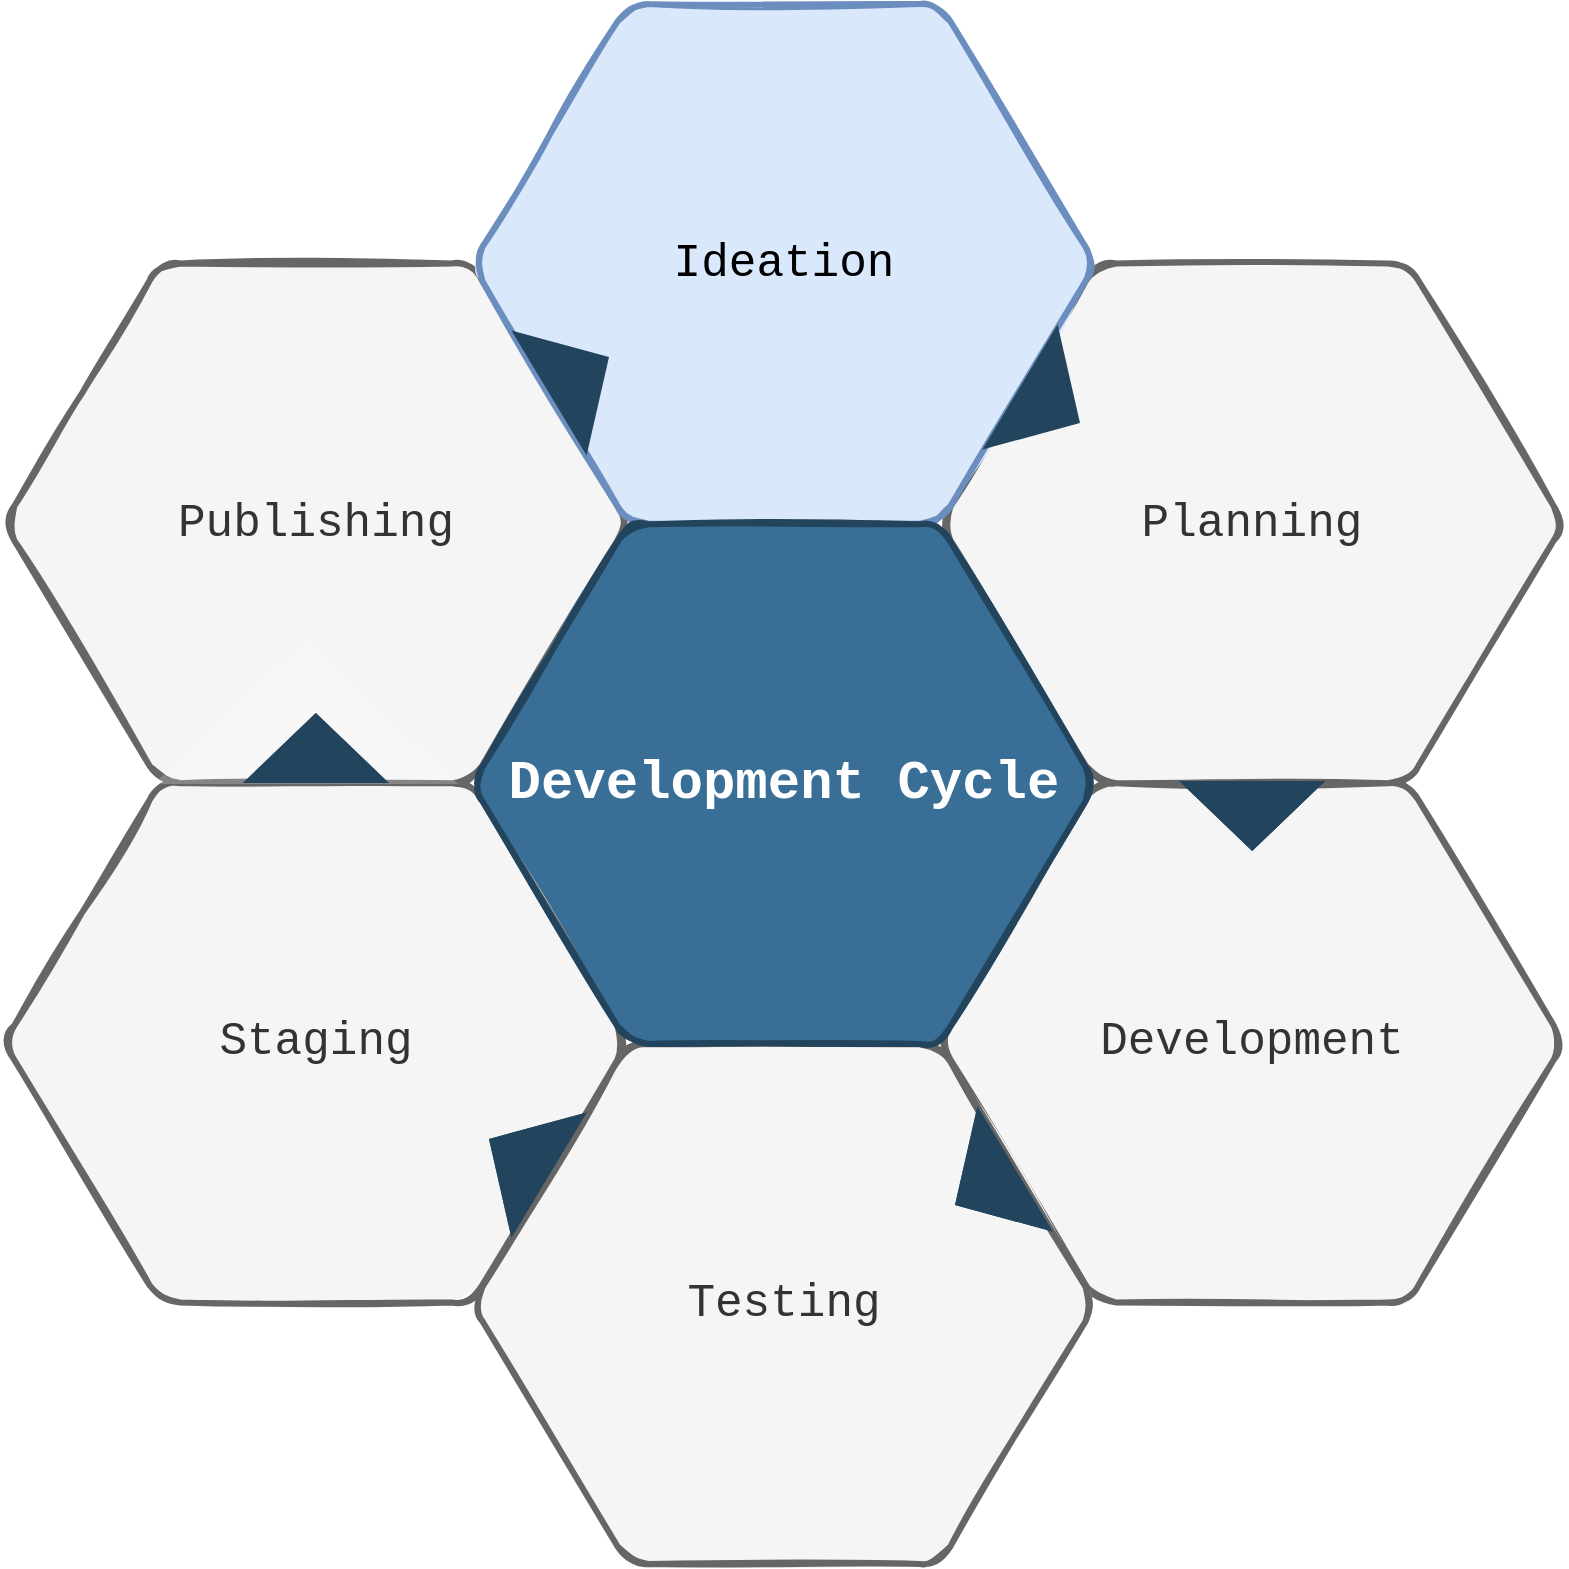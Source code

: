 <mxfile version="14.6.6" type="github">
  <diagram name="Page-1" id="12e1b939-464a-85fe-373e-61e167be1490">
    <mxGraphModel dx="1422" dy="794" grid="1" gridSize="10" guides="1" tooltips="1" connect="1" arrows="1" fold="1" page="1" pageScale="1.5" pageWidth="1169" pageHeight="826" background="#ffffff" math="0" shadow="0">
      <root>
        <mxCell id="0" />
        <mxCell id="1" parent="0" />
        <mxCell id="if3knI_55-Nzz3eDUWVv-5" value="&lt;font style=&quot;font-size: 23px&quot;&gt;Development&lt;/font&gt;" style="shape=hexagon;perimeter=hexagonPerimeter2;whiteSpace=wrap;html=1;shadow=0;labelBackgroundColor=none;strokeColor=#666666;fillColor=#f5f5f5;fontFamily=Courier New;fontSize=23;fontColor=#333333;align=center;strokeWidth=3;sketch=1;rounded=1;fillStyle=solid;" parent="1" vertex="1">
          <mxGeometry x="688.158" y="809.399" width="311.842" height="259.868" as="geometry" />
        </mxCell>
        <mxCell id="if3knI_55-Nzz3eDUWVv-6" value="&lt;font style=&quot;font-size: 23px&quot;&gt;Testing&lt;/font&gt;" style="shape=hexagon;perimeter=hexagonPerimeter2;whiteSpace=wrap;html=1;shadow=0;labelBackgroundColor=none;strokeColor=#666666;fillColor=#f5f5f5;fontFamily=Courier New;fontSize=23;fontColor=#333333;align=center;strokeWidth=3;sketch=1;rounded=1;fillStyle=solid;" parent="1" vertex="1">
          <mxGeometry x="454.079" y="940.132" width="311.842" height="259.868" as="geometry" />
        </mxCell>
        <mxCell id="if3knI_55-Nzz3eDUWVv-7" value="&lt;font style=&quot;font-size: 23px&quot;&gt;Staging&lt;/font&gt;" style="shape=hexagon;perimeter=hexagonPerimeter2;whiteSpace=wrap;html=1;shadow=0;labelBackgroundColor=none;strokeColor=#666666;fillColor=#f5f5f5;fontFamily=Courier New;fontSize=23;fontColor=#333333;align=center;strokeWidth=3;sketch=1;rounded=1;fillStyle=solid;" parent="1" vertex="1">
          <mxGeometry x="220" y="809.399" width="311.842" height="259.868" as="geometry" />
        </mxCell>
        <mxCell id="0Yr3Sj4qgnqKsr4SVYVF-1" value="&lt;font style=&quot;font-size: 23px&quot;&gt;Publishing&lt;/font&gt;" style="shape=hexagon;perimeter=hexagonPerimeter2;whiteSpace=wrap;html=1;shadow=0;labelBackgroundColor=none;strokeColor=#666666;fillColor=#f5f5f5;fontFamily=Courier New;fontSize=23;fontColor=#333333;align=center;strokeWidth=3;sketch=1;rounded=1;fillStyle=solid;" vertex="1" parent="1">
          <mxGeometry x="220.0" y="549.733" width="311.842" height="259.868" as="geometry" />
        </mxCell>
        <mxCell id="0Yr3Sj4qgnqKsr4SVYVF-2" value="&lt;font style=&quot;font-size: 23px&quot;&gt;Planning&lt;/font&gt;" style="shape=hexagon;perimeter=hexagonPerimeter2;whiteSpace=wrap;html=1;shadow=0;labelBackgroundColor=none;fontFamily=Courier New;fontSize=23;align=center;strokeWidth=3;sketch=1;rounded=1;fillColor=#f5f5f5;strokeColor=#666666;fontColor=#333333;fillStyle=solid;" vertex="1" parent="1">
          <mxGeometry x="688.158" y="549.733" width="311.842" height="259.868" as="geometry" />
        </mxCell>
        <mxCell id="if3knI_55-Nzz3eDUWVv-2" value="" style="triangle;whiteSpace=wrap;html=1;shadow=0;labelBackgroundColor=none;strokeColor=none;fillColor=#FFFFFF;fontFamily=Helvetica;fontSize=17;fontColor=#23445d;align=center;rotation=90;gradientColor=none;flipV=1;flipH=1;opacity=20;" parent="1" vertex="1">
          <mxGeometry x="335" y="698" width="72" height="152" as="geometry" />
        </mxCell>
        <mxCell id="if3knI_55-Nzz3eDUWVv-3" value="&lt;font style=&quot;font-size: 23px&quot;&gt;Ideation&lt;/font&gt;" style="shape=hexagon;perimeter=hexagonPerimeter2;whiteSpace=wrap;html=1;shadow=0;labelBackgroundColor=none;strokeColor=#6c8ebf;fillColor=#dae8fc;fontFamily=Courier New;fontSize=23;align=center;strokeWidth=3;sketch=1;rounded=1;fillStyle=solid;" parent="1" vertex="1">
          <mxGeometry x="454.079" y="420" width="311.842" height="259.868" as="geometry" />
        </mxCell>
        <mxCell id="if3knI_55-Nzz3eDUWVv-10" value="" style="triangle;whiteSpace=wrap;html=1;shadow=0;labelBackgroundColor=none;strokeColor=none;fillColor=#23445D;fontFamily=Helvetica;fontSize=17;fontColor=#23445d;align=center;rotation=31;gradientColor=none;flipH=1;strokeWidth=3;" parent="1" vertex="1">
          <mxGeometry x="460" y="960.0" width="35" height="73" as="geometry" />
        </mxCell>
        <mxCell id="if3knI_55-Nzz3eDUWVv-12" value="" style="triangle;whiteSpace=wrap;html=1;shadow=0;labelBackgroundColor=none;strokeColor=none;fillColor=#23445D;fontFamily=Helvetica;fontSize=17;fontColor=#23445d;align=center;rotation=329;gradientColor=none;flipH=1;strokeWidth=3;" parent="1" vertex="1">
          <mxGeometry x="693" y="975.0" width="35" height="73" as="geometry" />
        </mxCell>
        <mxCell id="if3knI_55-Nzz3eDUWVv-13" value="" style="triangle;whiteSpace=wrap;html=1;shadow=0;labelBackgroundColor=none;strokeColor=none;fillColor=#23445D;fontFamily=Helvetica;fontSize=17;fontColor=#23445d;align=center;rotation=90;gradientColor=none;strokeWidth=3;" parent="1" vertex="1">
          <mxGeometry x="826.579" y="789.5" width="35" height="73" as="geometry" />
        </mxCell>
        <mxCell id="if3knI_55-Nzz3eDUWVv-14" value="" style="triangle;whiteSpace=wrap;html=1;shadow=0;labelBackgroundColor=none;strokeColor=none;fillColor=#23445D;fontFamily=Helvetica;fontSize=17;fontColor=#23445d;align=center;rotation=90;gradientColor=none;flipH=1;strokeWidth=3;" parent="1" vertex="1">
          <mxGeometry x="358.421" y="755.5" width="35" height="73" as="geometry" />
        </mxCell>
        <mxCell id="if3knI_55-Nzz3eDUWVv-1" value="&lt;font color=&quot;#ffffff&quot; style=&quot;font-size: 27px;&quot;&gt;&lt;span style=&quot;font-size: 27px;&quot;&gt;&lt;b style=&quot;font-size: 27px;&quot;&gt;Development Cycle&lt;/b&gt;&lt;/span&gt;&lt;/font&gt;" style="shape=hexagon;perimeter=hexagonPerimeter2;whiteSpace=wrap;html=1;shadow=0;labelBackgroundColor=none;strokeColor=#23445D;gradientColor=none;fontFamily=Courier New;fontSize=27;fontColor=#23445d;align=center;strokeWidth=3;fillColor=#396E96;sketch=1;rounded=1;fillStyle=solid;" parent="1" vertex="1">
          <mxGeometry x="454.079" y="680.132" width="311.842" height="259.868" as="geometry" />
        </mxCell>
        <mxCell id="if3knI_55-Nzz3eDUWVv-9" value="" style="triangle;whiteSpace=wrap;html=1;shadow=0;labelBackgroundColor=none;strokeColor=none;fillColor=#23445D;fontFamily=Helvetica;fontSize=17;fontColor=#23445d;align=center;rotation=31;gradientColor=none;strokeWidth=3;" parent="1" vertex="1">
          <mxGeometry x="725.5" y="584" width="35" height="73" as="geometry" />
        </mxCell>
        <mxCell id="if3knI_55-Nzz3eDUWVv-11" value="" style="triangle;whiteSpace=wrap;html=1;shadow=0;labelBackgroundColor=none;strokeColor=none;fillColor=#23445D;fontFamily=Helvetica;fontSize=17;fontColor=#23445d;align=center;rotation=329;gradientColor=none;strokeWidth=3;" parent="1" vertex="1">
          <mxGeometry x="490" y="569" width="35" height="73" as="geometry" />
        </mxCell>
        <mxCell id="0Yr3Sj4qgnqKsr4SVYVF-3" value="" style="triangle;whiteSpace=wrap;html=1;shadow=0;labelBackgroundColor=none;strokeColor=none;fillColor=#23445D;fontFamily=Helvetica;fontSize=17;fontColor=#23445d;align=center;rotation=90;gradientColor=none;flipH=1;strokeWidth=3;" vertex="1" parent="1">
          <mxGeometry x="358.421" y="755.5" width="35" height="73" as="geometry" />
        </mxCell>
        <mxCell id="0Yr3Sj4qgnqKsr4SVYVF-4" value="" style="triangle;whiteSpace=wrap;html=1;shadow=0;labelBackgroundColor=none;strokeColor=none;fillColor=#23445D;fontFamily=Helvetica;fontSize=17;fontColor=#23445d;align=center;rotation=31;gradientColor=none;flipH=1;strokeWidth=3;" vertex="1" parent="1">
          <mxGeometry x="460" y="960.0" width="35" height="73" as="geometry" />
        </mxCell>
        <mxCell id="0Yr3Sj4qgnqKsr4SVYVF-5" value="" style="triangle;whiteSpace=wrap;html=1;shadow=0;labelBackgroundColor=none;strokeColor=none;fillColor=#23445D;fontFamily=Helvetica;fontSize=17;fontColor=#23445d;align=center;rotation=329;gradientColor=none;flipH=1;strokeWidth=3;" vertex="1" parent="1">
          <mxGeometry x="693" y="975.0" width="35" height="73" as="geometry" />
        </mxCell>
        <mxCell id="0Yr3Sj4qgnqKsr4SVYVF-6" value="" style="triangle;whiteSpace=wrap;html=1;shadow=0;labelBackgroundColor=none;strokeColor=none;fillColor=#23445D;fontFamily=Helvetica;fontSize=17;fontColor=#23445d;align=center;rotation=90;gradientColor=none;strokeWidth=3;" vertex="1" parent="1">
          <mxGeometry x="826.579" y="789.5" width="35" height="73" as="geometry" />
        </mxCell>
      </root>
    </mxGraphModel>
  </diagram>
</mxfile>
